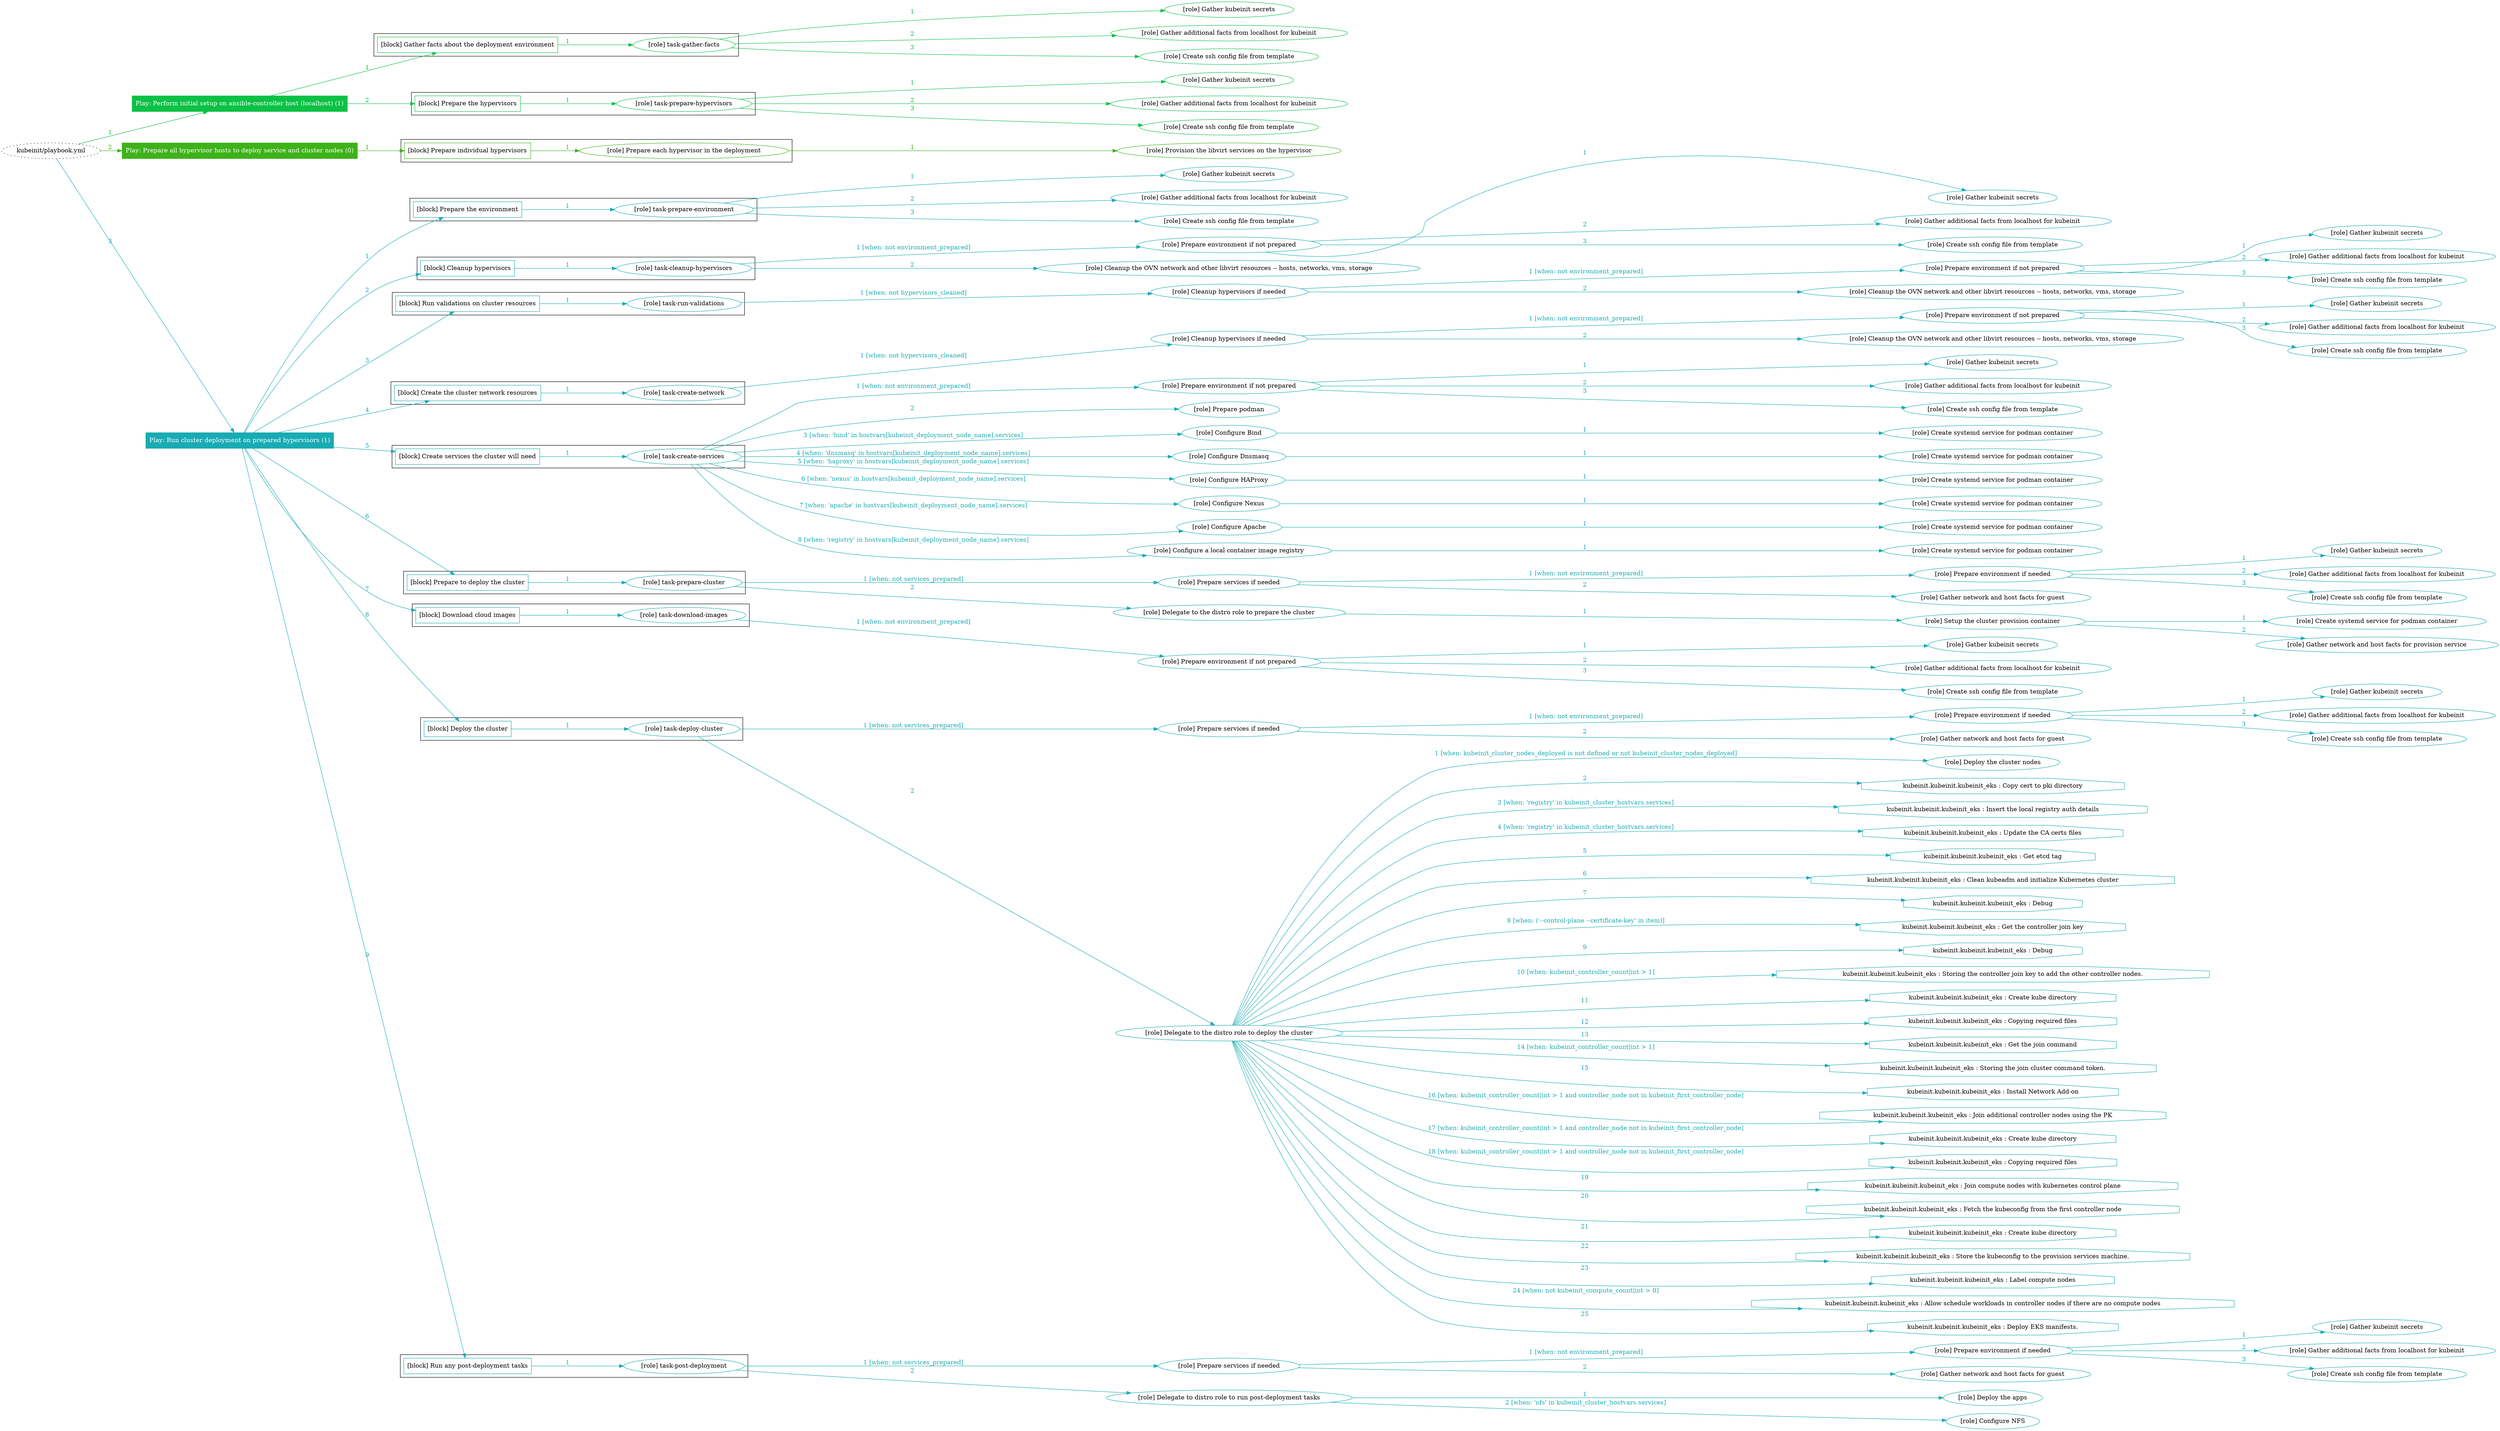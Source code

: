 digraph {
	graph [concentrate=true ordering=in rankdir=LR ratio=fill]
	edge [esep=5 sep=10]
	"kubeinit/playbook.yml" [URL="/home/runner/work/kubeinit/kubeinit/kubeinit/playbook.yml" id=playbook_c144dabb style=dotted]
	play_cac5c785 [label="Play: Perform initial setup on ansible-controller host (localhost) (1)" URL="/home/runner/work/kubeinit/kubeinit/kubeinit/playbook.yml" color="#0bc145" fontcolor="#ffffff" id=play_cac5c785 shape=box style=filled tooltip=localhost]
	"kubeinit/playbook.yml" -> play_cac5c785 [label="1 " color="#0bc145" fontcolor="#0bc145" id=edge_0b6b3eb2 labeltooltip="1 " tooltip="1 "]
	subgraph "Gather kubeinit secrets" {
		role_06bda898 [label="[role] Gather kubeinit secrets" URL="/home/runner/.ansible/collections/ansible_collections/kubeinit/kubeinit/roles/kubeinit_prepare/tasks/gather_kubeinit_facts.yml" color="#0bc145" id=role_06bda898 tooltip="Gather kubeinit secrets"]
	}
	subgraph "Gather additional facts from localhost for kubeinit" {
		role_bf16ebb9 [label="[role] Gather additional facts from localhost for kubeinit" URL="/home/runner/.ansible/collections/ansible_collections/kubeinit/kubeinit/roles/kubeinit_prepare/tasks/gather_kubeinit_facts.yml" color="#0bc145" id=role_bf16ebb9 tooltip="Gather additional facts from localhost for kubeinit"]
	}
	subgraph "Create ssh config file from template" {
		role_69f20d65 [label="[role] Create ssh config file from template" URL="/home/runner/.ansible/collections/ansible_collections/kubeinit/kubeinit/roles/kubeinit_prepare/tasks/gather_kubeinit_facts.yml" color="#0bc145" id=role_69f20d65 tooltip="Create ssh config file from template"]
	}
	subgraph "task-gather-facts" {
		role_a7061828 [label="[role] task-gather-facts" URL="/home/runner/work/kubeinit/kubeinit/kubeinit/playbook.yml" color="#0bc145" id=role_a7061828 tooltip="task-gather-facts"]
		role_a7061828 -> role_06bda898 [label="1 " color="#0bc145" fontcolor="#0bc145" id=edge_7c3b6458 labeltooltip="1 " tooltip="1 "]
		role_a7061828 -> role_bf16ebb9 [label="2 " color="#0bc145" fontcolor="#0bc145" id=edge_8bd3adb9 labeltooltip="2 " tooltip="2 "]
		role_a7061828 -> role_69f20d65 [label="3 " color="#0bc145" fontcolor="#0bc145" id=edge_8a2d654d labeltooltip="3 " tooltip="3 "]
	}
	subgraph "Gather kubeinit secrets" {
		role_3ca03a3b [label="[role] Gather kubeinit secrets" URL="/home/runner/.ansible/collections/ansible_collections/kubeinit/kubeinit/roles/kubeinit_prepare/tasks/gather_kubeinit_facts.yml" color="#0bc145" id=role_3ca03a3b tooltip="Gather kubeinit secrets"]
	}
	subgraph "Gather additional facts from localhost for kubeinit" {
		role_f10fa1de [label="[role] Gather additional facts from localhost for kubeinit" URL="/home/runner/.ansible/collections/ansible_collections/kubeinit/kubeinit/roles/kubeinit_prepare/tasks/gather_kubeinit_facts.yml" color="#0bc145" id=role_f10fa1de tooltip="Gather additional facts from localhost for kubeinit"]
	}
	subgraph "Create ssh config file from template" {
		role_5e923bfb [label="[role] Create ssh config file from template" URL="/home/runner/.ansible/collections/ansible_collections/kubeinit/kubeinit/roles/kubeinit_prepare/tasks/gather_kubeinit_facts.yml" color="#0bc145" id=role_5e923bfb tooltip="Create ssh config file from template"]
	}
	subgraph "task-prepare-hypervisors" {
		role_66cbd50c [label="[role] task-prepare-hypervisors" URL="/home/runner/work/kubeinit/kubeinit/kubeinit/playbook.yml" color="#0bc145" id=role_66cbd50c tooltip="task-prepare-hypervisors"]
		role_66cbd50c -> role_3ca03a3b [label="1 " color="#0bc145" fontcolor="#0bc145" id=edge_5435334b labeltooltip="1 " tooltip="1 "]
		role_66cbd50c -> role_f10fa1de [label="2 " color="#0bc145" fontcolor="#0bc145" id=edge_2e4b5fcd labeltooltip="2 " tooltip="2 "]
		role_66cbd50c -> role_5e923bfb [label="3 " color="#0bc145" fontcolor="#0bc145" id=edge_9f415e06 labeltooltip="3 " tooltip="3 "]
	}
	subgraph "Play: Perform initial setup on ansible-controller host (localhost) (1)" {
		play_cac5c785 -> block_d3335477 [label=1 color="#0bc145" fontcolor="#0bc145" id=edge_1629fd54 labeltooltip=1 tooltip=1]
		subgraph cluster_block_d3335477 {
			block_d3335477 [label="[block] Gather facts about the deployment environment" URL="/home/runner/work/kubeinit/kubeinit/kubeinit/playbook.yml" color="#0bc145" id=block_d3335477 labeltooltip="Gather facts about the deployment environment" shape=box tooltip="Gather facts about the deployment environment"]
			block_d3335477 -> role_a7061828 [label="1 " color="#0bc145" fontcolor="#0bc145" id=edge_29712d2b labeltooltip="1 " tooltip="1 "]
		}
		play_cac5c785 -> block_849172b6 [label=2 color="#0bc145" fontcolor="#0bc145" id=edge_7f91f372 labeltooltip=2 tooltip=2]
		subgraph cluster_block_849172b6 {
			block_849172b6 [label="[block] Prepare the hypervisors" URL="/home/runner/work/kubeinit/kubeinit/kubeinit/playbook.yml" color="#0bc145" id=block_849172b6 labeltooltip="Prepare the hypervisors" shape=box tooltip="Prepare the hypervisors"]
			block_849172b6 -> role_66cbd50c [label="1 " color="#0bc145" fontcolor="#0bc145" id=edge_05d0883b labeltooltip="1 " tooltip="1 "]
		}
	}
	play_aee5dc76 [label="Play: Prepare all hypervisor hosts to deploy service and cluster nodes (0)" URL="/home/runner/work/kubeinit/kubeinit/kubeinit/playbook.yml" color="#3db219" fontcolor="#ffffff" id=play_aee5dc76 shape=box style=filled tooltip="Play: Prepare all hypervisor hosts to deploy service and cluster nodes (0)"]
	"kubeinit/playbook.yml" -> play_aee5dc76 [label="2 " color="#3db219" fontcolor="#3db219" id=edge_330dac5e labeltooltip="2 " tooltip="2 "]
	subgraph "Provision the libvirt services on the hypervisor" {
		role_03620f26 [label="[role] Provision the libvirt services on the hypervisor" URL="/home/runner/.ansible/collections/ansible_collections/kubeinit/kubeinit/roles/kubeinit_prepare/tasks/prepare_hypervisor.yml" color="#3db219" id=role_03620f26 tooltip="Provision the libvirt services on the hypervisor"]
	}
	subgraph "Prepare each hypervisor in the deployment" {
		role_5886cb2a [label="[role] Prepare each hypervisor in the deployment" URL="/home/runner/work/kubeinit/kubeinit/kubeinit/playbook.yml" color="#3db219" id=role_5886cb2a tooltip="Prepare each hypervisor in the deployment"]
		role_5886cb2a -> role_03620f26 [label="1 " color="#3db219" fontcolor="#3db219" id=edge_34217b44 labeltooltip="1 " tooltip="1 "]
	}
	subgraph "Play: Prepare all hypervisor hosts to deploy service and cluster nodes (0)" {
		play_aee5dc76 -> block_ca8256a9 [label=1 color="#3db219" fontcolor="#3db219" id=edge_3d34a0d8 labeltooltip=1 tooltip=1]
		subgraph cluster_block_ca8256a9 {
			block_ca8256a9 [label="[block] Prepare individual hypervisors" URL="/home/runner/work/kubeinit/kubeinit/kubeinit/playbook.yml" color="#3db219" id=block_ca8256a9 labeltooltip="Prepare individual hypervisors" shape=box tooltip="Prepare individual hypervisors"]
			block_ca8256a9 -> role_5886cb2a [label="1 " color="#3db219" fontcolor="#3db219" id=edge_98ff2daa labeltooltip="1 " tooltip="1 "]
		}
	}
	play_7ed62559 [label="Play: Run cluster deployment on prepared hypervisors (1)" URL="/home/runner/work/kubeinit/kubeinit/kubeinit/playbook.yml" color="#19abb3" fontcolor="#ffffff" id=play_7ed62559 shape=box style=filled tooltip=localhost]
	"kubeinit/playbook.yml" -> play_7ed62559 [label="3 " color="#19abb3" fontcolor="#19abb3" id=edge_14e5b091 labeltooltip="3 " tooltip="3 "]
	subgraph "Gather kubeinit secrets" {
		role_44e88db7 [label="[role] Gather kubeinit secrets" URL="/home/runner/.ansible/collections/ansible_collections/kubeinit/kubeinit/roles/kubeinit_prepare/tasks/gather_kubeinit_facts.yml" color="#19abb3" id=role_44e88db7 tooltip="Gather kubeinit secrets"]
	}
	subgraph "Gather additional facts from localhost for kubeinit" {
		role_1a8a3bc7 [label="[role] Gather additional facts from localhost for kubeinit" URL="/home/runner/.ansible/collections/ansible_collections/kubeinit/kubeinit/roles/kubeinit_prepare/tasks/gather_kubeinit_facts.yml" color="#19abb3" id=role_1a8a3bc7 tooltip="Gather additional facts from localhost for kubeinit"]
	}
	subgraph "Create ssh config file from template" {
		role_4cd420e7 [label="[role] Create ssh config file from template" URL="/home/runner/.ansible/collections/ansible_collections/kubeinit/kubeinit/roles/kubeinit_prepare/tasks/gather_kubeinit_facts.yml" color="#19abb3" id=role_4cd420e7 tooltip="Create ssh config file from template"]
	}
	subgraph "task-prepare-environment" {
		role_1bef469c [label="[role] task-prepare-environment" URL="/home/runner/work/kubeinit/kubeinit/kubeinit/playbook.yml" color="#19abb3" id=role_1bef469c tooltip="task-prepare-environment"]
		role_1bef469c -> role_44e88db7 [label="1 " color="#19abb3" fontcolor="#19abb3" id=edge_4fcbd2d8 labeltooltip="1 " tooltip="1 "]
		role_1bef469c -> role_1a8a3bc7 [label="2 " color="#19abb3" fontcolor="#19abb3" id=edge_a2f2e9f3 labeltooltip="2 " tooltip="2 "]
		role_1bef469c -> role_4cd420e7 [label="3 " color="#19abb3" fontcolor="#19abb3" id=edge_7ce23104 labeltooltip="3 " tooltip="3 "]
	}
	subgraph "Gather kubeinit secrets" {
		role_1dfab322 [label="[role] Gather kubeinit secrets" URL="/home/runner/.ansible/collections/ansible_collections/kubeinit/kubeinit/roles/kubeinit_prepare/tasks/gather_kubeinit_facts.yml" color="#19abb3" id=role_1dfab322 tooltip="Gather kubeinit secrets"]
	}
	subgraph "Gather additional facts from localhost for kubeinit" {
		role_27cb1351 [label="[role] Gather additional facts from localhost for kubeinit" URL="/home/runner/.ansible/collections/ansible_collections/kubeinit/kubeinit/roles/kubeinit_prepare/tasks/gather_kubeinit_facts.yml" color="#19abb3" id=role_27cb1351 tooltip="Gather additional facts from localhost for kubeinit"]
	}
	subgraph "Create ssh config file from template" {
		role_5632cca8 [label="[role] Create ssh config file from template" URL="/home/runner/.ansible/collections/ansible_collections/kubeinit/kubeinit/roles/kubeinit_prepare/tasks/gather_kubeinit_facts.yml" color="#19abb3" id=role_5632cca8 tooltip="Create ssh config file from template"]
	}
	subgraph "Prepare environment if not prepared" {
		role_c56b7c4b [label="[role] Prepare environment if not prepared" URL="/home/runner/.ansible/collections/ansible_collections/kubeinit/kubeinit/roles/kubeinit_prepare/tasks/cleanup_hypervisors.yml" color="#19abb3" id=role_c56b7c4b tooltip="Prepare environment if not prepared"]
		role_c56b7c4b -> role_1dfab322 [label="1 " color="#19abb3" fontcolor="#19abb3" id=edge_7b152e65 labeltooltip="1 " tooltip="1 "]
		role_c56b7c4b -> role_27cb1351 [label="2 " color="#19abb3" fontcolor="#19abb3" id=edge_4f8bd843 labeltooltip="2 " tooltip="2 "]
		role_c56b7c4b -> role_5632cca8 [label="3 " color="#19abb3" fontcolor="#19abb3" id=edge_03bb28aa labeltooltip="3 " tooltip="3 "]
	}
	subgraph "Cleanup the OVN network and other libvirt resources -- hosts, networks, vms, storage" {
		role_92da7c30 [label="[role] Cleanup the OVN network and other libvirt resources -- hosts, networks, vms, storage" URL="/home/runner/.ansible/collections/ansible_collections/kubeinit/kubeinit/roles/kubeinit_prepare/tasks/cleanup_hypervisors.yml" color="#19abb3" id=role_92da7c30 tooltip="Cleanup the OVN network and other libvirt resources -- hosts, networks, vms, storage"]
	}
	subgraph "task-cleanup-hypervisors" {
		role_2e20b2d4 [label="[role] task-cleanup-hypervisors" URL="/home/runner/work/kubeinit/kubeinit/kubeinit/playbook.yml" color="#19abb3" id=role_2e20b2d4 tooltip="task-cleanup-hypervisors"]
		role_2e20b2d4 -> role_c56b7c4b [label="1 [when: not environment_prepared]" color="#19abb3" fontcolor="#19abb3" id=edge_1a350247 labeltooltip="1 [when: not environment_prepared]" tooltip="1 [when: not environment_prepared]"]
		role_2e20b2d4 -> role_92da7c30 [label="2 " color="#19abb3" fontcolor="#19abb3" id=edge_ccc92c23 labeltooltip="2 " tooltip="2 "]
	}
	subgraph "Gather kubeinit secrets" {
		role_1c55962d [label="[role] Gather kubeinit secrets" URL="/home/runner/.ansible/collections/ansible_collections/kubeinit/kubeinit/roles/kubeinit_prepare/tasks/gather_kubeinit_facts.yml" color="#19abb3" id=role_1c55962d tooltip="Gather kubeinit secrets"]
	}
	subgraph "Gather additional facts from localhost for kubeinit" {
		role_60b44949 [label="[role] Gather additional facts from localhost for kubeinit" URL="/home/runner/.ansible/collections/ansible_collections/kubeinit/kubeinit/roles/kubeinit_prepare/tasks/gather_kubeinit_facts.yml" color="#19abb3" id=role_60b44949 tooltip="Gather additional facts from localhost for kubeinit"]
	}
	subgraph "Create ssh config file from template" {
		role_60f98d94 [label="[role] Create ssh config file from template" URL="/home/runner/.ansible/collections/ansible_collections/kubeinit/kubeinit/roles/kubeinit_prepare/tasks/gather_kubeinit_facts.yml" color="#19abb3" id=role_60f98d94 tooltip="Create ssh config file from template"]
	}
	subgraph "Prepare environment if not prepared" {
		role_87c4fab4 [label="[role] Prepare environment if not prepared" URL="/home/runner/.ansible/collections/ansible_collections/kubeinit/kubeinit/roles/kubeinit_prepare/tasks/cleanup_hypervisors.yml" color="#19abb3" id=role_87c4fab4 tooltip="Prepare environment if not prepared"]
		role_87c4fab4 -> role_1c55962d [label="1 " color="#19abb3" fontcolor="#19abb3" id=edge_d7b4036e labeltooltip="1 " tooltip="1 "]
		role_87c4fab4 -> role_60b44949 [label="2 " color="#19abb3" fontcolor="#19abb3" id=edge_0eabf63a labeltooltip="2 " tooltip="2 "]
		role_87c4fab4 -> role_60f98d94 [label="3 " color="#19abb3" fontcolor="#19abb3" id=edge_84c00e4c labeltooltip="3 " tooltip="3 "]
	}
	subgraph "Cleanup the OVN network and other libvirt resources -- hosts, networks, vms, storage" {
		role_0ed30aea [label="[role] Cleanup the OVN network and other libvirt resources -- hosts, networks, vms, storage" URL="/home/runner/.ansible/collections/ansible_collections/kubeinit/kubeinit/roles/kubeinit_prepare/tasks/cleanup_hypervisors.yml" color="#19abb3" id=role_0ed30aea tooltip="Cleanup the OVN network and other libvirt resources -- hosts, networks, vms, storage"]
	}
	subgraph "Cleanup hypervisors if needed" {
		role_109c5a6e [label="[role] Cleanup hypervisors if needed" URL="/home/runner/.ansible/collections/ansible_collections/kubeinit/kubeinit/roles/kubeinit_validations/tasks/main.yml" color="#19abb3" id=role_109c5a6e tooltip="Cleanup hypervisors if needed"]
		role_109c5a6e -> role_87c4fab4 [label="1 [when: not environment_prepared]" color="#19abb3" fontcolor="#19abb3" id=edge_242b55ba labeltooltip="1 [when: not environment_prepared]" tooltip="1 [when: not environment_prepared]"]
		role_109c5a6e -> role_0ed30aea [label="2 " color="#19abb3" fontcolor="#19abb3" id=edge_c478fc6c labeltooltip="2 " tooltip="2 "]
	}
	subgraph "task-run-validations" {
		role_8b9be47a [label="[role] task-run-validations" URL="/home/runner/work/kubeinit/kubeinit/kubeinit/playbook.yml" color="#19abb3" id=role_8b9be47a tooltip="task-run-validations"]
		role_8b9be47a -> role_109c5a6e [label="1 [when: not hypervisors_cleaned]" color="#19abb3" fontcolor="#19abb3" id=edge_28a6e5bc labeltooltip="1 [when: not hypervisors_cleaned]" tooltip="1 [when: not hypervisors_cleaned]"]
	}
	subgraph "Gather kubeinit secrets" {
		role_a4135649 [label="[role] Gather kubeinit secrets" URL="/home/runner/.ansible/collections/ansible_collections/kubeinit/kubeinit/roles/kubeinit_prepare/tasks/gather_kubeinit_facts.yml" color="#19abb3" id=role_a4135649 tooltip="Gather kubeinit secrets"]
	}
	subgraph "Gather additional facts from localhost for kubeinit" {
		role_16d546a5 [label="[role] Gather additional facts from localhost for kubeinit" URL="/home/runner/.ansible/collections/ansible_collections/kubeinit/kubeinit/roles/kubeinit_prepare/tasks/gather_kubeinit_facts.yml" color="#19abb3" id=role_16d546a5 tooltip="Gather additional facts from localhost for kubeinit"]
	}
	subgraph "Create ssh config file from template" {
		role_4cfd415b [label="[role] Create ssh config file from template" URL="/home/runner/.ansible/collections/ansible_collections/kubeinit/kubeinit/roles/kubeinit_prepare/tasks/gather_kubeinit_facts.yml" color="#19abb3" id=role_4cfd415b tooltip="Create ssh config file from template"]
	}
	subgraph "Prepare environment if not prepared" {
		role_ab976508 [label="[role] Prepare environment if not prepared" URL="/home/runner/.ansible/collections/ansible_collections/kubeinit/kubeinit/roles/kubeinit_prepare/tasks/cleanup_hypervisors.yml" color="#19abb3" id=role_ab976508 tooltip="Prepare environment if not prepared"]
		role_ab976508 -> role_a4135649 [label="1 " color="#19abb3" fontcolor="#19abb3" id=edge_df5de29c labeltooltip="1 " tooltip="1 "]
		role_ab976508 -> role_16d546a5 [label="2 " color="#19abb3" fontcolor="#19abb3" id=edge_1c7c7ad8 labeltooltip="2 " tooltip="2 "]
		role_ab976508 -> role_4cfd415b [label="3 " color="#19abb3" fontcolor="#19abb3" id=edge_3ec2b638 labeltooltip="3 " tooltip="3 "]
	}
	subgraph "Cleanup the OVN network and other libvirt resources -- hosts, networks, vms, storage" {
		role_c6bdc885 [label="[role] Cleanup the OVN network and other libvirt resources -- hosts, networks, vms, storage" URL="/home/runner/.ansible/collections/ansible_collections/kubeinit/kubeinit/roles/kubeinit_prepare/tasks/cleanup_hypervisors.yml" color="#19abb3" id=role_c6bdc885 tooltip="Cleanup the OVN network and other libvirt resources -- hosts, networks, vms, storage"]
	}
	subgraph "Cleanup hypervisors if needed" {
		role_b18d20e4 [label="[role] Cleanup hypervisors if needed" URL="/home/runner/.ansible/collections/ansible_collections/kubeinit/kubeinit/roles/kubeinit_libvirt/tasks/create_network.yml" color="#19abb3" id=role_b18d20e4 tooltip="Cleanup hypervisors if needed"]
		role_b18d20e4 -> role_ab976508 [label="1 [when: not environment_prepared]" color="#19abb3" fontcolor="#19abb3" id=edge_2a988fd8 labeltooltip="1 [when: not environment_prepared]" tooltip="1 [when: not environment_prepared]"]
		role_b18d20e4 -> role_c6bdc885 [label="2 " color="#19abb3" fontcolor="#19abb3" id=edge_a8793220 labeltooltip="2 " tooltip="2 "]
	}
	subgraph "task-create-network" {
		role_fe648906 [label="[role] task-create-network" URL="/home/runner/work/kubeinit/kubeinit/kubeinit/playbook.yml" color="#19abb3" id=role_fe648906 tooltip="task-create-network"]
		role_fe648906 -> role_b18d20e4 [label="1 [when: not hypervisors_cleaned]" color="#19abb3" fontcolor="#19abb3" id=edge_d1b57af3 labeltooltip="1 [when: not hypervisors_cleaned]" tooltip="1 [when: not hypervisors_cleaned]"]
	}
	subgraph "Gather kubeinit secrets" {
		role_a3e67fd3 [label="[role] Gather kubeinit secrets" URL="/home/runner/.ansible/collections/ansible_collections/kubeinit/kubeinit/roles/kubeinit_prepare/tasks/gather_kubeinit_facts.yml" color="#19abb3" id=role_a3e67fd3 tooltip="Gather kubeinit secrets"]
	}
	subgraph "Gather additional facts from localhost for kubeinit" {
		role_b4b6e2cd [label="[role] Gather additional facts from localhost for kubeinit" URL="/home/runner/.ansible/collections/ansible_collections/kubeinit/kubeinit/roles/kubeinit_prepare/tasks/gather_kubeinit_facts.yml" color="#19abb3" id=role_b4b6e2cd tooltip="Gather additional facts from localhost for kubeinit"]
	}
	subgraph "Create ssh config file from template" {
		role_fb6c3081 [label="[role] Create ssh config file from template" URL="/home/runner/.ansible/collections/ansible_collections/kubeinit/kubeinit/roles/kubeinit_prepare/tasks/gather_kubeinit_facts.yml" color="#19abb3" id=role_fb6c3081 tooltip="Create ssh config file from template"]
	}
	subgraph "Prepare environment if not prepared" {
		role_05a3a760 [label="[role] Prepare environment if not prepared" URL="/home/runner/.ansible/collections/ansible_collections/kubeinit/kubeinit/roles/kubeinit_services/tasks/main.yml" color="#19abb3" id=role_05a3a760 tooltip="Prepare environment if not prepared"]
		role_05a3a760 -> role_a3e67fd3 [label="1 " color="#19abb3" fontcolor="#19abb3" id=edge_9ae3873f labeltooltip="1 " tooltip="1 "]
		role_05a3a760 -> role_b4b6e2cd [label="2 " color="#19abb3" fontcolor="#19abb3" id=edge_84b257dc labeltooltip="2 " tooltip="2 "]
		role_05a3a760 -> role_fb6c3081 [label="3 " color="#19abb3" fontcolor="#19abb3" id=edge_905667f8 labeltooltip="3 " tooltip="3 "]
	}
	subgraph "Prepare podman" {
		role_eb94093a [label="[role] Prepare podman" URL="/home/runner/.ansible/collections/ansible_collections/kubeinit/kubeinit/roles/kubeinit_services/tasks/00_create_service_pod.yml" color="#19abb3" id=role_eb94093a tooltip="Prepare podman"]
	}
	subgraph "Create systemd service for podman container" {
		role_94e8c70b [label="[role] Create systemd service for podman container" URL="/home/runner/.ansible/collections/ansible_collections/kubeinit/kubeinit/roles/kubeinit_bind/tasks/main.yml" color="#19abb3" id=role_94e8c70b tooltip="Create systemd service for podman container"]
	}
	subgraph "Configure Bind" {
		role_b1715cc2 [label="[role] Configure Bind" URL="/home/runner/.ansible/collections/ansible_collections/kubeinit/kubeinit/roles/kubeinit_services/tasks/start_services_containers.yml" color="#19abb3" id=role_b1715cc2 tooltip="Configure Bind"]
		role_b1715cc2 -> role_94e8c70b [label="1 " color="#19abb3" fontcolor="#19abb3" id=edge_6aded1b7 labeltooltip="1 " tooltip="1 "]
	}
	subgraph "Create systemd service for podman container" {
		role_8d1183b9 [label="[role] Create systemd service for podman container" URL="/home/runner/.ansible/collections/ansible_collections/kubeinit/kubeinit/roles/kubeinit_dnsmasq/tasks/main.yml" color="#19abb3" id=role_8d1183b9 tooltip="Create systemd service for podman container"]
	}
	subgraph "Configure Dnsmasq" {
		role_2266fd6a [label="[role] Configure Dnsmasq" URL="/home/runner/.ansible/collections/ansible_collections/kubeinit/kubeinit/roles/kubeinit_services/tasks/start_services_containers.yml" color="#19abb3" id=role_2266fd6a tooltip="Configure Dnsmasq"]
		role_2266fd6a -> role_8d1183b9 [label="1 " color="#19abb3" fontcolor="#19abb3" id=edge_f32e25c6 labeltooltip="1 " tooltip="1 "]
	}
	subgraph "Create systemd service for podman container" {
		role_d1b2e271 [label="[role] Create systemd service for podman container" URL="/home/runner/.ansible/collections/ansible_collections/kubeinit/kubeinit/roles/kubeinit_haproxy/tasks/main.yml" color="#19abb3" id=role_d1b2e271 tooltip="Create systemd service for podman container"]
	}
	subgraph "Configure HAProxy" {
		role_532424a3 [label="[role] Configure HAProxy" URL="/home/runner/.ansible/collections/ansible_collections/kubeinit/kubeinit/roles/kubeinit_services/tasks/start_services_containers.yml" color="#19abb3" id=role_532424a3 tooltip="Configure HAProxy"]
		role_532424a3 -> role_d1b2e271 [label="1 " color="#19abb3" fontcolor="#19abb3" id=edge_b131b96a labeltooltip="1 " tooltip="1 "]
	}
	subgraph "Create systemd service for podman container" {
		role_663da913 [label="[role] Create systemd service for podman container" URL="/home/runner/.ansible/collections/ansible_collections/kubeinit/kubeinit/roles/kubeinit_nexus/tasks/main.yml" color="#19abb3" id=role_663da913 tooltip="Create systemd service for podman container"]
	}
	subgraph "Configure Nexus" {
		role_e7e6d111 [label="[role] Configure Nexus" URL="/home/runner/.ansible/collections/ansible_collections/kubeinit/kubeinit/roles/kubeinit_services/tasks/start_services_containers.yml" color="#19abb3" id=role_e7e6d111 tooltip="Configure Nexus"]
		role_e7e6d111 -> role_663da913 [label="1 " color="#19abb3" fontcolor="#19abb3" id=edge_ad3eef76 labeltooltip="1 " tooltip="1 "]
	}
	subgraph "Create systemd service for podman container" {
		role_6997688f [label="[role] Create systemd service for podman container" URL="/home/runner/.ansible/collections/ansible_collections/kubeinit/kubeinit/roles/kubeinit_apache/tasks/main.yml" color="#19abb3" id=role_6997688f tooltip="Create systemd service for podman container"]
	}
	subgraph "Configure Apache" {
		role_c6ac2643 [label="[role] Configure Apache" URL="/home/runner/.ansible/collections/ansible_collections/kubeinit/kubeinit/roles/kubeinit_services/tasks/start_services_containers.yml" color="#19abb3" id=role_c6ac2643 tooltip="Configure Apache"]
		role_c6ac2643 -> role_6997688f [label="1 " color="#19abb3" fontcolor="#19abb3" id=edge_2f27984d labeltooltip="1 " tooltip="1 "]
	}
	subgraph "Create systemd service for podman container" {
		role_d4f4600d [label="[role] Create systemd service for podman container" URL="/home/runner/.ansible/collections/ansible_collections/kubeinit/kubeinit/roles/kubeinit_registry/tasks/main.yml" color="#19abb3" id=role_d4f4600d tooltip="Create systemd service for podman container"]
	}
	subgraph "Configure a local container image registry" {
		role_01a805c6 [label="[role] Configure a local container image registry" URL="/home/runner/.ansible/collections/ansible_collections/kubeinit/kubeinit/roles/kubeinit_services/tasks/start_services_containers.yml" color="#19abb3" id=role_01a805c6 tooltip="Configure a local container image registry"]
		role_01a805c6 -> role_d4f4600d [label="1 " color="#19abb3" fontcolor="#19abb3" id=edge_c4de990b labeltooltip="1 " tooltip="1 "]
	}
	subgraph "task-create-services" {
		role_b43d8439 [label="[role] task-create-services" URL="/home/runner/work/kubeinit/kubeinit/kubeinit/playbook.yml" color="#19abb3" id=role_b43d8439 tooltip="task-create-services"]
		role_b43d8439 -> role_05a3a760 [label="1 [when: not environment_prepared]" color="#19abb3" fontcolor="#19abb3" id=edge_192dc57b labeltooltip="1 [when: not environment_prepared]" tooltip="1 [when: not environment_prepared]"]
		role_b43d8439 -> role_eb94093a [label="2 " color="#19abb3" fontcolor="#19abb3" id=edge_8ef501e1 labeltooltip="2 " tooltip="2 "]
		role_b43d8439 -> role_b1715cc2 [label="3 [when: 'bind' in hostvars[kubeinit_deployment_node_name].services]" color="#19abb3" fontcolor="#19abb3" id=edge_5582068a labeltooltip="3 [when: 'bind' in hostvars[kubeinit_deployment_node_name].services]" tooltip="3 [when: 'bind' in hostvars[kubeinit_deployment_node_name].services]"]
		role_b43d8439 -> role_2266fd6a [label="4 [when: 'dnsmasq' in hostvars[kubeinit_deployment_node_name].services]" color="#19abb3" fontcolor="#19abb3" id=edge_1d73220f labeltooltip="4 [when: 'dnsmasq' in hostvars[kubeinit_deployment_node_name].services]" tooltip="4 [when: 'dnsmasq' in hostvars[kubeinit_deployment_node_name].services]"]
		role_b43d8439 -> role_532424a3 [label="5 [when: 'haproxy' in hostvars[kubeinit_deployment_node_name].services]" color="#19abb3" fontcolor="#19abb3" id=edge_6e0c9a73 labeltooltip="5 [when: 'haproxy' in hostvars[kubeinit_deployment_node_name].services]" tooltip="5 [when: 'haproxy' in hostvars[kubeinit_deployment_node_name].services]"]
		role_b43d8439 -> role_e7e6d111 [label="6 [when: 'nexus' in hostvars[kubeinit_deployment_node_name].services]" color="#19abb3" fontcolor="#19abb3" id=edge_6158d740 labeltooltip="6 [when: 'nexus' in hostvars[kubeinit_deployment_node_name].services]" tooltip="6 [when: 'nexus' in hostvars[kubeinit_deployment_node_name].services]"]
		role_b43d8439 -> role_c6ac2643 [label="7 [when: 'apache' in hostvars[kubeinit_deployment_node_name].services]" color="#19abb3" fontcolor="#19abb3" id=edge_fffe837f labeltooltip="7 [when: 'apache' in hostvars[kubeinit_deployment_node_name].services]" tooltip="7 [when: 'apache' in hostvars[kubeinit_deployment_node_name].services]"]
		role_b43d8439 -> role_01a805c6 [label="8 [when: 'registry' in hostvars[kubeinit_deployment_node_name].services]" color="#19abb3" fontcolor="#19abb3" id=edge_a6e5a103 labeltooltip="8 [when: 'registry' in hostvars[kubeinit_deployment_node_name].services]" tooltip="8 [when: 'registry' in hostvars[kubeinit_deployment_node_name].services]"]
	}
	subgraph "Gather kubeinit secrets" {
		role_c63da346 [label="[role] Gather kubeinit secrets" URL="/home/runner/.ansible/collections/ansible_collections/kubeinit/kubeinit/roles/kubeinit_prepare/tasks/gather_kubeinit_facts.yml" color="#19abb3" id=role_c63da346 tooltip="Gather kubeinit secrets"]
	}
	subgraph "Gather additional facts from localhost for kubeinit" {
		role_5d974ea9 [label="[role] Gather additional facts from localhost for kubeinit" URL="/home/runner/.ansible/collections/ansible_collections/kubeinit/kubeinit/roles/kubeinit_prepare/tasks/gather_kubeinit_facts.yml" color="#19abb3" id=role_5d974ea9 tooltip="Gather additional facts from localhost for kubeinit"]
	}
	subgraph "Create ssh config file from template" {
		role_66e0de92 [label="[role] Create ssh config file from template" URL="/home/runner/.ansible/collections/ansible_collections/kubeinit/kubeinit/roles/kubeinit_prepare/tasks/gather_kubeinit_facts.yml" color="#19abb3" id=role_66e0de92 tooltip="Create ssh config file from template"]
	}
	subgraph "Prepare environment if needed" {
		role_6d1706f7 [label="[role] Prepare environment if needed" URL="/home/runner/.ansible/collections/ansible_collections/kubeinit/kubeinit/roles/kubeinit_services/tasks/prepare_services.yml" color="#19abb3" id=role_6d1706f7 tooltip="Prepare environment if needed"]
		role_6d1706f7 -> role_c63da346 [label="1 " color="#19abb3" fontcolor="#19abb3" id=edge_6394b3f7 labeltooltip="1 " tooltip="1 "]
		role_6d1706f7 -> role_5d974ea9 [label="2 " color="#19abb3" fontcolor="#19abb3" id=edge_a53a1d97 labeltooltip="2 " tooltip="2 "]
		role_6d1706f7 -> role_66e0de92 [label="3 " color="#19abb3" fontcolor="#19abb3" id=edge_e61c62c3 labeltooltip="3 " tooltip="3 "]
	}
	subgraph "Gather network and host facts for guest" {
		role_ac100eb4 [label="[role] Gather network and host facts for guest" URL="/home/runner/.ansible/collections/ansible_collections/kubeinit/kubeinit/roles/kubeinit_services/tasks/prepare_services.yml" color="#19abb3" id=role_ac100eb4 tooltip="Gather network and host facts for guest"]
	}
	subgraph "Prepare services if needed" {
		role_18dc5f26 [label="[role] Prepare services if needed" URL="/home/runner/.ansible/collections/ansible_collections/kubeinit/kubeinit/roles/kubeinit_prepare/tasks/prepare_cluster.yml" color="#19abb3" id=role_18dc5f26 tooltip="Prepare services if needed"]
		role_18dc5f26 -> role_6d1706f7 [label="1 [when: not environment_prepared]" color="#19abb3" fontcolor="#19abb3" id=edge_500a4f5c labeltooltip="1 [when: not environment_prepared]" tooltip="1 [when: not environment_prepared]"]
		role_18dc5f26 -> role_ac100eb4 [label="2 " color="#19abb3" fontcolor="#19abb3" id=edge_5edb64f8 labeltooltip="2 " tooltip="2 "]
	}
	subgraph "Create systemd service for podman container" {
		role_be25d5b3 [label="[role] Create systemd service for podman container" URL="/home/runner/.ansible/collections/ansible_collections/kubeinit/kubeinit/roles/kubeinit_services/tasks/create_provision_container.yml" color="#19abb3" id=role_be25d5b3 tooltip="Create systemd service for podman container"]
	}
	subgraph "Gather network and host facts for provision service" {
		role_f5bc24db [label="[role] Gather network and host facts for provision service" URL="/home/runner/.ansible/collections/ansible_collections/kubeinit/kubeinit/roles/kubeinit_services/tasks/create_provision_container.yml" color="#19abb3" id=role_f5bc24db tooltip="Gather network and host facts for provision service"]
	}
	subgraph "Setup the cluster provision container" {
		role_2b77319b [label="[role] Setup the cluster provision container" URL="/home/runner/.ansible/collections/ansible_collections/kubeinit/kubeinit/roles/kubeinit_eks/tasks/prepare_cluster.yml" color="#19abb3" id=role_2b77319b tooltip="Setup the cluster provision container"]
		role_2b77319b -> role_be25d5b3 [label="1 " color="#19abb3" fontcolor="#19abb3" id=edge_6f44107c labeltooltip="1 " tooltip="1 "]
		role_2b77319b -> role_f5bc24db [label="2 " color="#19abb3" fontcolor="#19abb3" id=edge_45827e49 labeltooltip="2 " tooltip="2 "]
	}
	subgraph "Delegate to the distro role to prepare the cluster" {
		role_c65f5691 [label="[role] Delegate to the distro role to prepare the cluster" URL="/home/runner/.ansible/collections/ansible_collections/kubeinit/kubeinit/roles/kubeinit_prepare/tasks/prepare_cluster.yml" color="#19abb3" id=role_c65f5691 tooltip="Delegate to the distro role to prepare the cluster"]
		role_c65f5691 -> role_2b77319b [label="1 " color="#19abb3" fontcolor="#19abb3" id=edge_8975b80e labeltooltip="1 " tooltip="1 "]
	}
	subgraph "task-prepare-cluster" {
		role_4bc90762 [label="[role] task-prepare-cluster" URL="/home/runner/work/kubeinit/kubeinit/kubeinit/playbook.yml" color="#19abb3" id=role_4bc90762 tooltip="task-prepare-cluster"]
		role_4bc90762 -> role_18dc5f26 [label="1 [when: not services_prepared]" color="#19abb3" fontcolor="#19abb3" id=edge_b61dd92e labeltooltip="1 [when: not services_prepared]" tooltip="1 [when: not services_prepared]"]
		role_4bc90762 -> role_c65f5691 [label="2 " color="#19abb3" fontcolor="#19abb3" id=edge_1f211534 labeltooltip="2 " tooltip="2 "]
	}
	subgraph "Gather kubeinit secrets" {
		role_d05788c7 [label="[role] Gather kubeinit secrets" URL="/home/runner/.ansible/collections/ansible_collections/kubeinit/kubeinit/roles/kubeinit_prepare/tasks/gather_kubeinit_facts.yml" color="#19abb3" id=role_d05788c7 tooltip="Gather kubeinit secrets"]
	}
	subgraph "Gather additional facts from localhost for kubeinit" {
		role_8a37443a [label="[role] Gather additional facts from localhost for kubeinit" URL="/home/runner/.ansible/collections/ansible_collections/kubeinit/kubeinit/roles/kubeinit_prepare/tasks/gather_kubeinit_facts.yml" color="#19abb3" id=role_8a37443a tooltip="Gather additional facts from localhost for kubeinit"]
	}
	subgraph "Create ssh config file from template" {
		role_b8da2c28 [label="[role] Create ssh config file from template" URL="/home/runner/.ansible/collections/ansible_collections/kubeinit/kubeinit/roles/kubeinit_prepare/tasks/gather_kubeinit_facts.yml" color="#19abb3" id=role_b8da2c28 tooltip="Create ssh config file from template"]
	}
	subgraph "Prepare environment if not prepared" {
		role_4b073400 [label="[role] Prepare environment if not prepared" URL="/home/runner/.ansible/collections/ansible_collections/kubeinit/kubeinit/roles/kubeinit_libvirt/tasks/download_cloud_images.yml" color="#19abb3" id=role_4b073400 tooltip="Prepare environment if not prepared"]
		role_4b073400 -> role_d05788c7 [label="1 " color="#19abb3" fontcolor="#19abb3" id=edge_706ce94f labeltooltip="1 " tooltip="1 "]
		role_4b073400 -> role_8a37443a [label="2 " color="#19abb3" fontcolor="#19abb3" id=edge_be02ba1f labeltooltip="2 " tooltip="2 "]
		role_4b073400 -> role_b8da2c28 [label="3 " color="#19abb3" fontcolor="#19abb3" id=edge_e237a4df labeltooltip="3 " tooltip="3 "]
	}
	subgraph "task-download-images" {
		role_4108465f [label="[role] task-download-images" URL="/home/runner/work/kubeinit/kubeinit/kubeinit/playbook.yml" color="#19abb3" id=role_4108465f tooltip="task-download-images"]
		role_4108465f -> role_4b073400 [label="1 [when: not environment_prepared]" color="#19abb3" fontcolor="#19abb3" id=edge_f798c82e labeltooltip="1 [when: not environment_prepared]" tooltip="1 [when: not environment_prepared]"]
	}
	subgraph "Gather kubeinit secrets" {
		role_328d425b [label="[role] Gather kubeinit secrets" URL="/home/runner/.ansible/collections/ansible_collections/kubeinit/kubeinit/roles/kubeinit_prepare/tasks/gather_kubeinit_facts.yml" color="#19abb3" id=role_328d425b tooltip="Gather kubeinit secrets"]
	}
	subgraph "Gather additional facts from localhost for kubeinit" {
		role_6513a83a [label="[role] Gather additional facts from localhost for kubeinit" URL="/home/runner/.ansible/collections/ansible_collections/kubeinit/kubeinit/roles/kubeinit_prepare/tasks/gather_kubeinit_facts.yml" color="#19abb3" id=role_6513a83a tooltip="Gather additional facts from localhost for kubeinit"]
	}
	subgraph "Create ssh config file from template" {
		role_f1bcf54f [label="[role] Create ssh config file from template" URL="/home/runner/.ansible/collections/ansible_collections/kubeinit/kubeinit/roles/kubeinit_prepare/tasks/gather_kubeinit_facts.yml" color="#19abb3" id=role_f1bcf54f tooltip="Create ssh config file from template"]
	}
	subgraph "Prepare environment if needed" {
		role_067b2671 [label="[role] Prepare environment if needed" URL="/home/runner/.ansible/collections/ansible_collections/kubeinit/kubeinit/roles/kubeinit_services/tasks/prepare_services.yml" color="#19abb3" id=role_067b2671 tooltip="Prepare environment if needed"]
		role_067b2671 -> role_328d425b [label="1 " color="#19abb3" fontcolor="#19abb3" id=edge_d3e427c1 labeltooltip="1 " tooltip="1 "]
		role_067b2671 -> role_6513a83a [label="2 " color="#19abb3" fontcolor="#19abb3" id=edge_ab5d18cc labeltooltip="2 " tooltip="2 "]
		role_067b2671 -> role_f1bcf54f [label="3 " color="#19abb3" fontcolor="#19abb3" id=edge_b4172dbe labeltooltip="3 " tooltip="3 "]
	}
	subgraph "Gather network and host facts for guest" {
		role_ceee85c8 [label="[role] Gather network and host facts for guest" URL="/home/runner/.ansible/collections/ansible_collections/kubeinit/kubeinit/roles/kubeinit_services/tasks/prepare_services.yml" color="#19abb3" id=role_ceee85c8 tooltip="Gather network and host facts for guest"]
	}
	subgraph "Prepare services if needed" {
		role_517d8e01 [label="[role] Prepare services if needed" URL="/home/runner/.ansible/collections/ansible_collections/kubeinit/kubeinit/roles/kubeinit_prepare/tasks/deploy_cluster.yml" color="#19abb3" id=role_517d8e01 tooltip="Prepare services if needed"]
		role_517d8e01 -> role_067b2671 [label="1 [when: not environment_prepared]" color="#19abb3" fontcolor="#19abb3" id=edge_e5a6d283 labeltooltip="1 [when: not environment_prepared]" tooltip="1 [when: not environment_prepared]"]
		role_517d8e01 -> role_ceee85c8 [label="2 " color="#19abb3" fontcolor="#19abb3" id=edge_dddb5477 labeltooltip="2 " tooltip="2 "]
	}
	subgraph "Deploy the cluster nodes" {
		role_dd60bdef [label="[role] Deploy the cluster nodes" URL="/home/runner/.ansible/collections/ansible_collections/kubeinit/kubeinit/roles/kubeinit_eks/tasks/main.yml" color="#19abb3" id=role_dd60bdef tooltip="Deploy the cluster nodes"]
	}
	subgraph "Delegate to the distro role to deploy the cluster" {
		role_ad62b4c3 [label="[role] Delegate to the distro role to deploy the cluster" URL="/home/runner/.ansible/collections/ansible_collections/kubeinit/kubeinit/roles/kubeinit_prepare/tasks/deploy_cluster.yml" color="#19abb3" id=role_ad62b4c3 tooltip="Delegate to the distro role to deploy the cluster"]
		role_ad62b4c3 -> role_dd60bdef [label="1 [when: kubeinit_cluster_nodes_deployed is not defined or not kubeinit_cluster_nodes_deployed]" color="#19abb3" fontcolor="#19abb3" id=edge_9aa33a2d labeltooltip="1 [when: kubeinit_cluster_nodes_deployed is not defined or not kubeinit_cluster_nodes_deployed]" tooltip="1 [when: kubeinit_cluster_nodes_deployed is not defined or not kubeinit_cluster_nodes_deployed]"]
		task_4f09e456 [label="kubeinit.kubeinit.kubeinit_eks : Copy cert to pki directory" URL="/home/runner/.ansible/collections/ansible_collections/kubeinit/kubeinit/roles/kubeinit_eks/tasks/main.yml" color="#19abb3" id=task_4f09e456 shape=octagon tooltip="kubeinit.kubeinit.kubeinit_eks : Copy cert to pki directory"]
		role_ad62b4c3 -> task_4f09e456 [label="2 " color="#19abb3" fontcolor="#19abb3" id=edge_c8110385 labeltooltip="2 " tooltip="2 "]
		task_8cd9fe6d [label="kubeinit.kubeinit.kubeinit_eks : Insert the local registry auth details" URL="/home/runner/.ansible/collections/ansible_collections/kubeinit/kubeinit/roles/kubeinit_eks/tasks/main.yml" color="#19abb3" id=task_8cd9fe6d shape=octagon tooltip="kubeinit.kubeinit.kubeinit_eks : Insert the local registry auth details"]
		role_ad62b4c3 -> task_8cd9fe6d [label="3 [when: 'registry' in kubeinit_cluster_hostvars.services]" color="#19abb3" fontcolor="#19abb3" id=edge_a0524504 labeltooltip="3 [when: 'registry' in kubeinit_cluster_hostvars.services]" tooltip="3 [when: 'registry' in kubeinit_cluster_hostvars.services]"]
		task_dfa565ce [label="kubeinit.kubeinit.kubeinit_eks : Update the CA certs files" URL="/home/runner/.ansible/collections/ansible_collections/kubeinit/kubeinit/roles/kubeinit_eks/tasks/main.yml" color="#19abb3" id=task_dfa565ce shape=octagon tooltip="kubeinit.kubeinit.kubeinit_eks : Update the CA certs files"]
		role_ad62b4c3 -> task_dfa565ce [label="4 [when: 'registry' in kubeinit_cluster_hostvars.services]" color="#19abb3" fontcolor="#19abb3" id=edge_66e58018 labeltooltip="4 [when: 'registry' in kubeinit_cluster_hostvars.services]" tooltip="4 [when: 'registry' in kubeinit_cluster_hostvars.services]"]
		task_76a973eb [label="kubeinit.kubeinit.kubeinit_eks : Get etcd tag" URL="/home/runner/.ansible/collections/ansible_collections/kubeinit/kubeinit/roles/kubeinit_eks/tasks/main.yml" color="#19abb3" id=task_76a973eb shape=octagon tooltip="kubeinit.kubeinit.kubeinit_eks : Get etcd tag"]
		role_ad62b4c3 -> task_76a973eb [label="5 " color="#19abb3" fontcolor="#19abb3" id=edge_3ae8ccab labeltooltip="5 " tooltip="5 "]
		task_8ead3cef [label="kubeinit.kubeinit.kubeinit_eks : Clean kubeadm and initialize Kubernetes cluster" URL="/home/runner/.ansible/collections/ansible_collections/kubeinit/kubeinit/roles/kubeinit_eks/tasks/main.yml" color="#19abb3" id=task_8ead3cef shape=octagon tooltip="kubeinit.kubeinit.kubeinit_eks : Clean kubeadm and initialize Kubernetes cluster"]
		role_ad62b4c3 -> task_8ead3cef [label="6 " color="#19abb3" fontcolor="#19abb3" id=edge_9bb03e17 labeltooltip="6 " tooltip="6 "]
		task_afc3b2ef [label="kubeinit.kubeinit.kubeinit_eks : Debug" URL="/home/runner/.ansible/collections/ansible_collections/kubeinit/kubeinit/roles/kubeinit_eks/tasks/main.yml" color="#19abb3" id=task_afc3b2ef shape=octagon tooltip="kubeinit.kubeinit.kubeinit_eks : Debug"]
		role_ad62b4c3 -> task_afc3b2ef [label="7 " color="#19abb3" fontcolor="#19abb3" id=edge_6d0d9d08 labeltooltip="7 " tooltip="7 "]
		task_3575c42e [label="kubeinit.kubeinit.kubeinit_eks : Get the controller join key" URL="/home/runner/.ansible/collections/ansible_collections/kubeinit/kubeinit/roles/kubeinit_eks/tasks/main.yml" color="#19abb3" id=task_3575c42e shape=octagon tooltip="kubeinit.kubeinit.kubeinit_eks : Get the controller join key"]
		role_ad62b4c3 -> task_3575c42e [label="8 [when: ('--control-plane --certificate-key' in item)]" color="#19abb3" fontcolor="#19abb3" id=edge_9e0da243 labeltooltip="8 [when: ('--control-plane --certificate-key' in item)]" tooltip="8 [when: ('--control-plane --certificate-key' in item)]"]
		task_58749473 [label="kubeinit.kubeinit.kubeinit_eks : Debug" URL="/home/runner/.ansible/collections/ansible_collections/kubeinit/kubeinit/roles/kubeinit_eks/tasks/main.yml" color="#19abb3" id=task_58749473 shape=octagon tooltip="kubeinit.kubeinit.kubeinit_eks : Debug"]
		role_ad62b4c3 -> task_58749473 [label="9 " color="#19abb3" fontcolor="#19abb3" id=edge_4ae1f0b0 labeltooltip="9 " tooltip="9 "]
		task_6e38eb3a [label="kubeinit.kubeinit.kubeinit_eks : Storing the controller join key to add the other controller nodes." URL="/home/runner/.ansible/collections/ansible_collections/kubeinit/kubeinit/roles/kubeinit_eks/tasks/main.yml" color="#19abb3" id=task_6e38eb3a shape=octagon tooltip="kubeinit.kubeinit.kubeinit_eks : Storing the controller join key to add the other controller nodes."]
		role_ad62b4c3 -> task_6e38eb3a [label="10 [when: kubeinit_controller_count|int > 1]" color="#19abb3" fontcolor="#19abb3" id=edge_e061391b labeltooltip="10 [when: kubeinit_controller_count|int > 1]" tooltip="10 [when: kubeinit_controller_count|int > 1]"]
		task_dde15536 [label="kubeinit.kubeinit.kubeinit_eks : Create kube directory" URL="/home/runner/.ansible/collections/ansible_collections/kubeinit/kubeinit/roles/kubeinit_eks/tasks/main.yml" color="#19abb3" id=task_dde15536 shape=octagon tooltip="kubeinit.kubeinit.kubeinit_eks : Create kube directory"]
		role_ad62b4c3 -> task_dde15536 [label="11 " color="#19abb3" fontcolor="#19abb3" id=edge_28be6cb6 labeltooltip="11 " tooltip="11 "]
		task_b3082351 [label="kubeinit.kubeinit.kubeinit_eks : Copying required files" URL="/home/runner/.ansible/collections/ansible_collections/kubeinit/kubeinit/roles/kubeinit_eks/tasks/main.yml" color="#19abb3" id=task_b3082351 shape=octagon tooltip="kubeinit.kubeinit.kubeinit_eks : Copying required files"]
		role_ad62b4c3 -> task_b3082351 [label="12 " color="#19abb3" fontcolor="#19abb3" id=edge_79c46f48 labeltooltip="12 " tooltip="12 "]
		task_2029880b [label="kubeinit.kubeinit.kubeinit_eks : Get the join command" URL="/home/runner/.ansible/collections/ansible_collections/kubeinit/kubeinit/roles/kubeinit_eks/tasks/main.yml" color="#19abb3" id=task_2029880b shape=octagon tooltip="kubeinit.kubeinit.kubeinit_eks : Get the join command"]
		role_ad62b4c3 -> task_2029880b [label="13 " color="#19abb3" fontcolor="#19abb3" id=edge_967eadbe labeltooltip="13 " tooltip="13 "]
		task_b62238d9 [label="kubeinit.kubeinit.kubeinit_eks : Storing the join cluster command token." URL="/home/runner/.ansible/collections/ansible_collections/kubeinit/kubeinit/roles/kubeinit_eks/tasks/main.yml" color="#19abb3" id=task_b62238d9 shape=octagon tooltip="kubeinit.kubeinit.kubeinit_eks : Storing the join cluster command token."]
		role_ad62b4c3 -> task_b62238d9 [label="14 [when: kubeinit_controller_count|int > 1]" color="#19abb3" fontcolor="#19abb3" id=edge_ec60224e labeltooltip="14 [when: kubeinit_controller_count|int > 1]" tooltip="14 [when: kubeinit_controller_count|int > 1]"]
		task_2b694039 [label="kubeinit.kubeinit.kubeinit_eks : Install Network Add-on" URL="/home/runner/.ansible/collections/ansible_collections/kubeinit/kubeinit/roles/kubeinit_eks/tasks/main.yml" color="#19abb3" id=task_2b694039 shape=octagon tooltip="kubeinit.kubeinit.kubeinit_eks : Install Network Add-on"]
		role_ad62b4c3 -> task_2b694039 [label="15 " color="#19abb3" fontcolor="#19abb3" id=edge_a5cd13f0 labeltooltip="15 " tooltip="15 "]
		task_c264352e [label="kubeinit.kubeinit.kubeinit_eks : Join additional controller nodes using the PK" URL="/home/runner/.ansible/collections/ansible_collections/kubeinit/kubeinit/roles/kubeinit_eks/tasks/main.yml" color="#19abb3" id=task_c264352e shape=octagon tooltip="kubeinit.kubeinit.kubeinit_eks : Join additional controller nodes using the PK"]
		role_ad62b4c3 -> task_c264352e [label="16 [when: kubeinit_controller_count|int > 1 and controller_node not in kubeinit_first_controller_node]" color="#19abb3" fontcolor="#19abb3" id=edge_b0f71e54 labeltooltip="16 [when: kubeinit_controller_count|int > 1 and controller_node not in kubeinit_first_controller_node]" tooltip="16 [when: kubeinit_controller_count|int > 1 and controller_node not in kubeinit_first_controller_node]"]
		task_bd2c0821 [label="kubeinit.kubeinit.kubeinit_eks : Create kube directory" URL="/home/runner/.ansible/collections/ansible_collections/kubeinit/kubeinit/roles/kubeinit_eks/tasks/main.yml" color="#19abb3" id=task_bd2c0821 shape=octagon tooltip="kubeinit.kubeinit.kubeinit_eks : Create kube directory"]
		role_ad62b4c3 -> task_bd2c0821 [label="17 [when: kubeinit_controller_count|int > 1 and controller_node not in kubeinit_first_controller_node]" color="#19abb3" fontcolor="#19abb3" id=edge_32b4bb76 labeltooltip="17 [when: kubeinit_controller_count|int > 1 and controller_node not in kubeinit_first_controller_node]" tooltip="17 [when: kubeinit_controller_count|int > 1 and controller_node not in kubeinit_first_controller_node]"]
		task_04b1ea7c [label="kubeinit.kubeinit.kubeinit_eks : Copying required files" URL="/home/runner/.ansible/collections/ansible_collections/kubeinit/kubeinit/roles/kubeinit_eks/tasks/main.yml" color="#19abb3" id=task_04b1ea7c shape=octagon tooltip="kubeinit.kubeinit.kubeinit_eks : Copying required files"]
		role_ad62b4c3 -> task_04b1ea7c [label="18 [when: kubeinit_controller_count|int > 1 and controller_node not in kubeinit_first_controller_node]" color="#19abb3" fontcolor="#19abb3" id=edge_536d0228 labeltooltip="18 [when: kubeinit_controller_count|int > 1 and controller_node not in kubeinit_first_controller_node]" tooltip="18 [when: kubeinit_controller_count|int > 1 and controller_node not in kubeinit_first_controller_node]"]
		task_8594581e [label="kubeinit.kubeinit.kubeinit_eks : Join compute nodes with kubernetes control plane" URL="/home/runner/.ansible/collections/ansible_collections/kubeinit/kubeinit/roles/kubeinit_eks/tasks/main.yml" color="#19abb3" id=task_8594581e shape=octagon tooltip="kubeinit.kubeinit.kubeinit_eks : Join compute nodes with kubernetes control plane"]
		role_ad62b4c3 -> task_8594581e [label="19 " color="#19abb3" fontcolor="#19abb3" id=edge_0e6692ad labeltooltip="19 " tooltip="19 "]
		task_3cb0b053 [label="kubeinit.kubeinit.kubeinit_eks : Fetch the kubeconfig from the first controller node" URL="/home/runner/.ansible/collections/ansible_collections/kubeinit/kubeinit/roles/kubeinit_eks/tasks/main.yml" color="#19abb3" id=task_3cb0b053 shape=octagon tooltip="kubeinit.kubeinit.kubeinit_eks : Fetch the kubeconfig from the first controller node"]
		role_ad62b4c3 -> task_3cb0b053 [label="20 " color="#19abb3" fontcolor="#19abb3" id=edge_636b4612 labeltooltip="20 " tooltip="20 "]
		task_695ed3b5 [label="kubeinit.kubeinit.kubeinit_eks : Create kube directory" URL="/home/runner/.ansible/collections/ansible_collections/kubeinit/kubeinit/roles/kubeinit_eks/tasks/main.yml" color="#19abb3" id=task_695ed3b5 shape=octagon tooltip="kubeinit.kubeinit.kubeinit_eks : Create kube directory"]
		role_ad62b4c3 -> task_695ed3b5 [label="21 " color="#19abb3" fontcolor="#19abb3" id=edge_6e81f7d0 labeltooltip="21 " tooltip="21 "]
		task_755a847d [label="kubeinit.kubeinit.kubeinit_eks : Store the kubeconfig to the provision services machine." URL="/home/runner/.ansible/collections/ansible_collections/kubeinit/kubeinit/roles/kubeinit_eks/tasks/main.yml" color="#19abb3" id=task_755a847d shape=octagon tooltip="kubeinit.kubeinit.kubeinit_eks : Store the kubeconfig to the provision services machine."]
		role_ad62b4c3 -> task_755a847d [label="22 " color="#19abb3" fontcolor="#19abb3" id=edge_cccabf31 labeltooltip="22 " tooltip="22 "]
		task_b169bb7e [label="kubeinit.kubeinit.kubeinit_eks : Label compute nodes" URL="/home/runner/.ansible/collections/ansible_collections/kubeinit/kubeinit/roles/kubeinit_eks/tasks/main.yml" color="#19abb3" id=task_b169bb7e shape=octagon tooltip="kubeinit.kubeinit.kubeinit_eks : Label compute nodes"]
		role_ad62b4c3 -> task_b169bb7e [label="23 " color="#19abb3" fontcolor="#19abb3" id=edge_91e22d70 labeltooltip="23 " tooltip="23 "]
		task_944739fe [label="kubeinit.kubeinit.kubeinit_eks : Allow schedule workloads in controller nodes if there are no compute nodes" URL="/home/runner/.ansible/collections/ansible_collections/kubeinit/kubeinit/roles/kubeinit_eks/tasks/main.yml" color="#19abb3" id=task_944739fe shape=octagon tooltip="kubeinit.kubeinit.kubeinit_eks : Allow schedule workloads in controller nodes if there are no compute nodes"]
		role_ad62b4c3 -> task_944739fe [label="24 [when: not kubeinit_compute_count|int > 0]" color="#19abb3" fontcolor="#19abb3" id=edge_ed05be2e labeltooltip="24 [when: not kubeinit_compute_count|int > 0]" tooltip="24 [when: not kubeinit_compute_count|int > 0]"]
		task_ebe6b9f8 [label="kubeinit.kubeinit.kubeinit_eks : Deploy EKS manifests." URL="/home/runner/.ansible/collections/ansible_collections/kubeinit/kubeinit/roles/kubeinit_eks/tasks/main.yml" color="#19abb3" id=task_ebe6b9f8 shape=octagon tooltip="kubeinit.kubeinit.kubeinit_eks : Deploy EKS manifests."]
		role_ad62b4c3 -> task_ebe6b9f8 [label="25 " color="#19abb3" fontcolor="#19abb3" id=edge_5a3bce9a labeltooltip="25 " tooltip="25 "]
	}
	subgraph "task-deploy-cluster" {
		role_163f9001 [label="[role] task-deploy-cluster" URL="/home/runner/work/kubeinit/kubeinit/kubeinit/playbook.yml" color="#19abb3" id=role_163f9001 tooltip="task-deploy-cluster"]
		role_163f9001 -> role_517d8e01 [label="1 [when: not services_prepared]" color="#19abb3" fontcolor="#19abb3" id=edge_b96b8829 labeltooltip="1 [when: not services_prepared]" tooltip="1 [when: not services_prepared]"]
		role_163f9001 -> role_ad62b4c3 [label="2 " color="#19abb3" fontcolor="#19abb3" id=edge_37eadf0b labeltooltip="2 " tooltip="2 "]
	}
	subgraph "Gather kubeinit secrets" {
		role_982aaf6b [label="[role] Gather kubeinit secrets" URL="/home/runner/.ansible/collections/ansible_collections/kubeinit/kubeinit/roles/kubeinit_prepare/tasks/gather_kubeinit_facts.yml" color="#19abb3" id=role_982aaf6b tooltip="Gather kubeinit secrets"]
	}
	subgraph "Gather additional facts from localhost for kubeinit" {
		role_07303a4e [label="[role] Gather additional facts from localhost for kubeinit" URL="/home/runner/.ansible/collections/ansible_collections/kubeinit/kubeinit/roles/kubeinit_prepare/tasks/gather_kubeinit_facts.yml" color="#19abb3" id=role_07303a4e tooltip="Gather additional facts from localhost for kubeinit"]
	}
	subgraph "Create ssh config file from template" {
		role_ac1bb81e [label="[role] Create ssh config file from template" URL="/home/runner/.ansible/collections/ansible_collections/kubeinit/kubeinit/roles/kubeinit_prepare/tasks/gather_kubeinit_facts.yml" color="#19abb3" id=role_ac1bb81e tooltip="Create ssh config file from template"]
	}
	subgraph "Prepare environment if needed" {
		role_2d87047a [label="[role] Prepare environment if needed" URL="/home/runner/.ansible/collections/ansible_collections/kubeinit/kubeinit/roles/kubeinit_services/tasks/prepare_services.yml" color="#19abb3" id=role_2d87047a tooltip="Prepare environment if needed"]
		role_2d87047a -> role_982aaf6b [label="1 " color="#19abb3" fontcolor="#19abb3" id=edge_3244e2b3 labeltooltip="1 " tooltip="1 "]
		role_2d87047a -> role_07303a4e [label="2 " color="#19abb3" fontcolor="#19abb3" id=edge_cf4d7f18 labeltooltip="2 " tooltip="2 "]
		role_2d87047a -> role_ac1bb81e [label="3 " color="#19abb3" fontcolor="#19abb3" id=edge_37b77eea labeltooltip="3 " tooltip="3 "]
	}
	subgraph "Gather network and host facts for guest" {
		role_863a2838 [label="[role] Gather network and host facts for guest" URL="/home/runner/.ansible/collections/ansible_collections/kubeinit/kubeinit/roles/kubeinit_services/tasks/prepare_services.yml" color="#19abb3" id=role_863a2838 tooltip="Gather network and host facts for guest"]
	}
	subgraph "Prepare services if needed" {
		role_d3d66d95 [label="[role] Prepare services if needed" URL="/home/runner/.ansible/collections/ansible_collections/kubeinit/kubeinit/roles/kubeinit_prepare/tasks/post_deployment.yml" color="#19abb3" id=role_d3d66d95 tooltip="Prepare services if needed"]
		role_d3d66d95 -> role_2d87047a [label="1 [when: not environment_prepared]" color="#19abb3" fontcolor="#19abb3" id=edge_018b8d4d labeltooltip="1 [when: not environment_prepared]" tooltip="1 [when: not environment_prepared]"]
		role_d3d66d95 -> role_863a2838 [label="2 " color="#19abb3" fontcolor="#19abb3" id=edge_7ff99cd9 labeltooltip="2 " tooltip="2 "]
	}
	subgraph "Deploy the apps" {
		role_7113e0c0 [label="[role] Deploy the apps" URL="/home/runner/.ansible/collections/ansible_collections/kubeinit/kubeinit/roles/kubeinit_eks/tasks/post_deployment_tasks.yml" color="#19abb3" id=role_7113e0c0 tooltip="Deploy the apps"]
	}
	subgraph "Configure NFS" {
		role_dca19ac9 [label="[role] Configure NFS" URL="/home/runner/.ansible/collections/ansible_collections/kubeinit/kubeinit/roles/kubeinit_eks/tasks/post_deployment_tasks.yml" color="#19abb3" id=role_dca19ac9 tooltip="Configure NFS"]
	}
	subgraph "Delegate to distro role to run post-deployment tasks" {
		role_6bfc15b0 [label="[role] Delegate to distro role to run post-deployment tasks" URL="/home/runner/.ansible/collections/ansible_collections/kubeinit/kubeinit/roles/kubeinit_prepare/tasks/post_deployment.yml" color="#19abb3" id=role_6bfc15b0 tooltip="Delegate to distro role to run post-deployment tasks"]
		role_6bfc15b0 -> role_7113e0c0 [label="1 " color="#19abb3" fontcolor="#19abb3" id=edge_ae361771 labeltooltip="1 " tooltip="1 "]
		role_6bfc15b0 -> role_dca19ac9 [label="2 [when: 'nfs' in kubeinit_cluster_hostvars.services]" color="#19abb3" fontcolor="#19abb3" id=edge_ee67a5dc labeltooltip="2 [when: 'nfs' in kubeinit_cluster_hostvars.services]" tooltip="2 [when: 'nfs' in kubeinit_cluster_hostvars.services]"]
	}
	subgraph "task-post-deployment" {
		role_cf9124be [label="[role] task-post-deployment" URL="/home/runner/work/kubeinit/kubeinit/kubeinit/playbook.yml" color="#19abb3" id=role_cf9124be tooltip="task-post-deployment"]
		role_cf9124be -> role_d3d66d95 [label="1 [when: not services_prepared]" color="#19abb3" fontcolor="#19abb3" id=edge_113aaf1c labeltooltip="1 [when: not services_prepared]" tooltip="1 [when: not services_prepared]"]
		role_cf9124be -> role_6bfc15b0 [label="2 " color="#19abb3" fontcolor="#19abb3" id=edge_8cd17da5 labeltooltip="2 " tooltip="2 "]
	}
	subgraph "Play: Run cluster deployment on prepared hypervisors (1)" {
		play_7ed62559 -> block_6a19550d [label=1 color="#19abb3" fontcolor="#19abb3" id=edge_0f8158d4 labeltooltip=1 tooltip=1]
		subgraph cluster_block_6a19550d {
			block_6a19550d [label="[block] Prepare the environment" URL="/home/runner/work/kubeinit/kubeinit/kubeinit/playbook.yml" color="#19abb3" id=block_6a19550d labeltooltip="Prepare the environment" shape=box tooltip="Prepare the environment"]
			block_6a19550d -> role_1bef469c [label="1 " color="#19abb3" fontcolor="#19abb3" id=edge_ea93ba0f labeltooltip="1 " tooltip="1 "]
		}
		play_7ed62559 -> block_2c69f895 [label=2 color="#19abb3" fontcolor="#19abb3" id=edge_eb22a788 labeltooltip=2 tooltip=2]
		subgraph cluster_block_2c69f895 {
			block_2c69f895 [label="[block] Cleanup hypervisors" URL="/home/runner/work/kubeinit/kubeinit/kubeinit/playbook.yml" color="#19abb3" id=block_2c69f895 labeltooltip="Cleanup hypervisors" shape=box tooltip="Cleanup hypervisors"]
			block_2c69f895 -> role_2e20b2d4 [label="1 " color="#19abb3" fontcolor="#19abb3" id=edge_63b269c1 labeltooltip="1 " tooltip="1 "]
		}
		play_7ed62559 -> block_1dcfc029 [label=3 color="#19abb3" fontcolor="#19abb3" id=edge_24cf105c labeltooltip=3 tooltip=3]
		subgraph cluster_block_1dcfc029 {
			block_1dcfc029 [label="[block] Run validations on cluster resources" URL="/home/runner/work/kubeinit/kubeinit/kubeinit/playbook.yml" color="#19abb3" id=block_1dcfc029 labeltooltip="Run validations on cluster resources" shape=box tooltip="Run validations on cluster resources"]
			block_1dcfc029 -> role_8b9be47a [label="1 " color="#19abb3" fontcolor="#19abb3" id=edge_7e0007b0 labeltooltip="1 " tooltip="1 "]
		}
		play_7ed62559 -> block_9c3c8899 [label=4 color="#19abb3" fontcolor="#19abb3" id=edge_416250d9 labeltooltip=4 tooltip=4]
		subgraph cluster_block_9c3c8899 {
			block_9c3c8899 [label="[block] Create the cluster network resources" URL="/home/runner/work/kubeinit/kubeinit/kubeinit/playbook.yml" color="#19abb3" id=block_9c3c8899 labeltooltip="Create the cluster network resources" shape=box tooltip="Create the cluster network resources"]
			block_9c3c8899 -> role_fe648906 [label="1 " color="#19abb3" fontcolor="#19abb3" id=edge_09621144 labeltooltip="1 " tooltip="1 "]
		}
		play_7ed62559 -> block_2b09b165 [label=5 color="#19abb3" fontcolor="#19abb3" id=edge_9b62ab8d labeltooltip=5 tooltip=5]
		subgraph cluster_block_2b09b165 {
			block_2b09b165 [label="[block] Create services the cluster will need" URL="/home/runner/work/kubeinit/kubeinit/kubeinit/playbook.yml" color="#19abb3" id=block_2b09b165 labeltooltip="Create services the cluster will need" shape=box tooltip="Create services the cluster will need"]
			block_2b09b165 -> role_b43d8439 [label="1 " color="#19abb3" fontcolor="#19abb3" id=edge_a0b7b5d8 labeltooltip="1 " tooltip="1 "]
		}
		play_7ed62559 -> block_84516801 [label=6 color="#19abb3" fontcolor="#19abb3" id=edge_f525a1c9 labeltooltip=6 tooltip=6]
		subgraph cluster_block_84516801 {
			block_84516801 [label="[block] Prepare to deploy the cluster" URL="/home/runner/work/kubeinit/kubeinit/kubeinit/playbook.yml" color="#19abb3" id=block_84516801 labeltooltip="Prepare to deploy the cluster" shape=box tooltip="Prepare to deploy the cluster"]
			block_84516801 -> role_4bc90762 [label="1 " color="#19abb3" fontcolor="#19abb3" id=edge_8fed417a labeltooltip="1 " tooltip="1 "]
		}
		play_7ed62559 -> block_d174d08f [label=7 color="#19abb3" fontcolor="#19abb3" id=edge_86438cd0 labeltooltip=7 tooltip=7]
		subgraph cluster_block_d174d08f {
			block_d174d08f [label="[block] Download cloud images" URL="/home/runner/work/kubeinit/kubeinit/kubeinit/playbook.yml" color="#19abb3" id=block_d174d08f labeltooltip="Download cloud images" shape=box tooltip="Download cloud images"]
			block_d174d08f -> role_4108465f [label="1 " color="#19abb3" fontcolor="#19abb3" id=edge_6236fe5b labeltooltip="1 " tooltip="1 "]
		}
		play_7ed62559 -> block_013a74d4 [label=8 color="#19abb3" fontcolor="#19abb3" id=edge_9ef1a4c2 labeltooltip=8 tooltip=8]
		subgraph cluster_block_013a74d4 {
			block_013a74d4 [label="[block] Deploy the cluster" URL="/home/runner/work/kubeinit/kubeinit/kubeinit/playbook.yml" color="#19abb3" id=block_013a74d4 labeltooltip="Deploy the cluster" shape=box tooltip="Deploy the cluster"]
			block_013a74d4 -> role_163f9001 [label="1 " color="#19abb3" fontcolor="#19abb3" id=edge_71379ead labeltooltip="1 " tooltip="1 "]
		}
		play_7ed62559 -> block_bd975c62 [label=9 color="#19abb3" fontcolor="#19abb3" id=edge_abdfb283 labeltooltip=9 tooltip=9]
		subgraph cluster_block_bd975c62 {
			block_bd975c62 [label="[block] Run any post-deployment tasks" URL="/home/runner/work/kubeinit/kubeinit/kubeinit/playbook.yml" color="#19abb3" id=block_bd975c62 labeltooltip="Run any post-deployment tasks" shape=box tooltip="Run any post-deployment tasks"]
			block_bd975c62 -> role_cf9124be [label="1 " color="#19abb3" fontcolor="#19abb3" id=edge_a3206492 labeltooltip="1 " tooltip="1 "]
		}
	}
}
